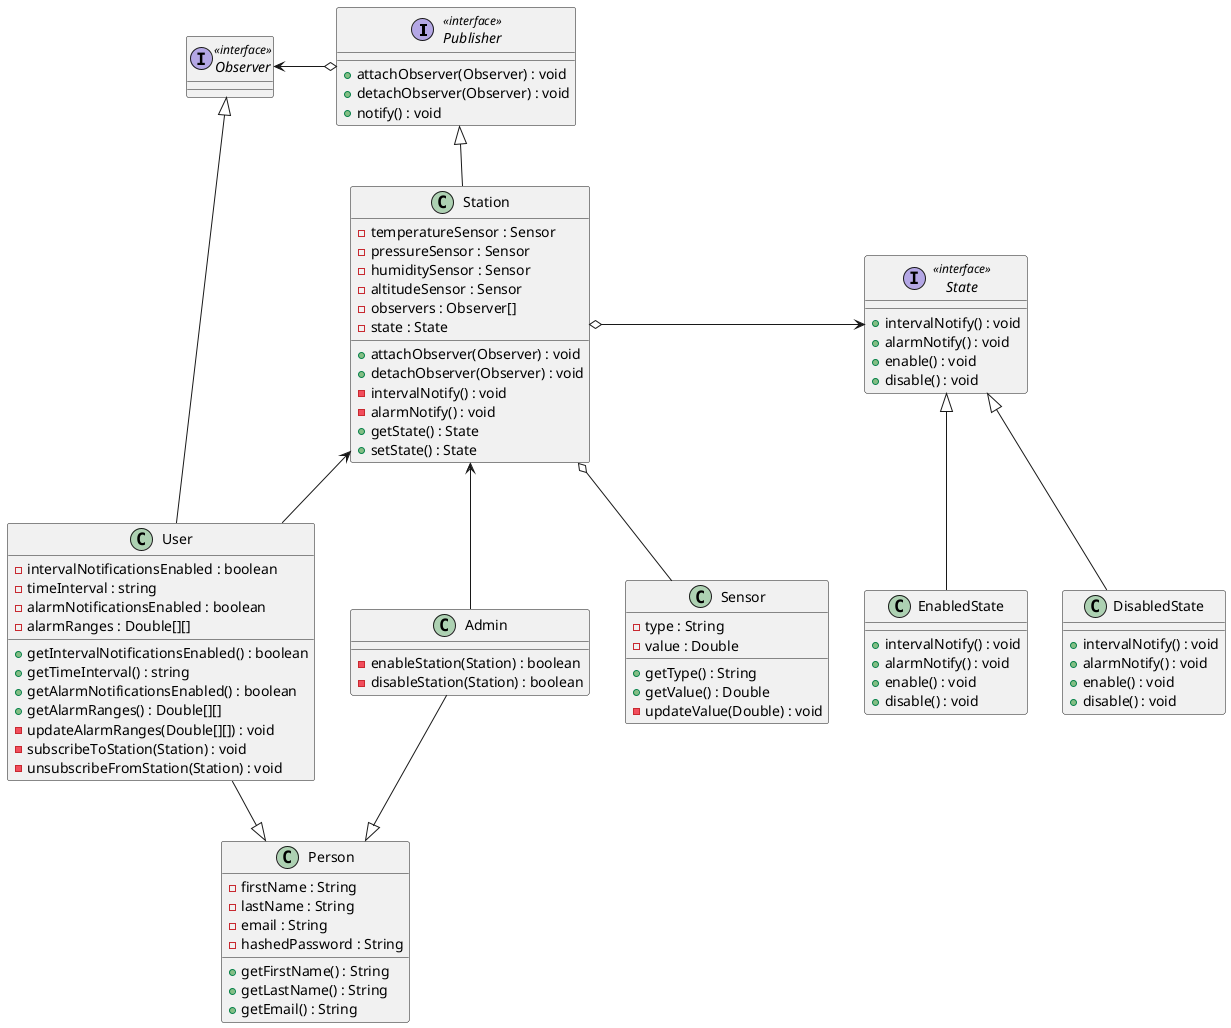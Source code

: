 @startuml


interface Publisher <<interface>> {
    +attachObserver(Observer) : void
    +detachObserver(Observer) : void
    +notify() : void
}

interface Observer <<interface>> {
}

class Person {
    -firstName : String
    -lastName : String
    -email : String
    -hashedPassword : String
    +getFirstName() : String
    +getLastName() : String
    +getEmail() : String
}

class User {
    -intervalNotificationsEnabled : boolean
    -timeInterval : string
    -alarmNotificationsEnabled : boolean
    -alarmRanges : Double[][]
    +getIntervalNotificationsEnabled() : boolean
    +getTimeInterval() : string
    +getAlarmNotificationsEnabled() : boolean
    +getAlarmRanges() : Double[][]
    -updateAlarmRanges(Double[][]) : void
    -subscribeToStation(Station) : void
    -unsubscribeFromStation(Station) : void
}

class Admin {
    -enableStation(Station) : boolean
    -disableStation(Station) : boolean
}

class Sensor {
    -type : String
    -value : Double
    +getType() : String
    +getValue() : Double
    -updateValue(Double) : void
}

class Station {
    -temperatureSensor : Sensor
    -pressureSensor : Sensor
    -humiditySensor : Sensor
    -altitudeSensor : Sensor
    -observers : Observer[]
    -state : State
    +attachObserver(Observer) : void
    +detachObserver(Observer) : void
    -intervalNotify() : void
    -alarmNotify() : void
    +getState() : State
    +setState() : State
}

interface State <<interface>> {
    +intervalNotify() : void
    +alarmNotify() : void
    +enable() : void
    +disable() : void
}

class EnabledState {
    +intervalNotify() : void
    +alarmNotify() : void
    +enable() : void
    +disable() : void
}

class DisabledState {
    +intervalNotify() : void
    +alarmNotify() : void
    +enable() : void
    +disable() : void
}

User --|> Person
Admin --|> Person

Station o-- Sensor

Publisher <|-- Station
Observer <|--- User

Observer <-o Publisher

Station <-- User
Station <-- Admin

State <|-- EnabledState
State <|-- DisabledState

Station o-> State

@enduml